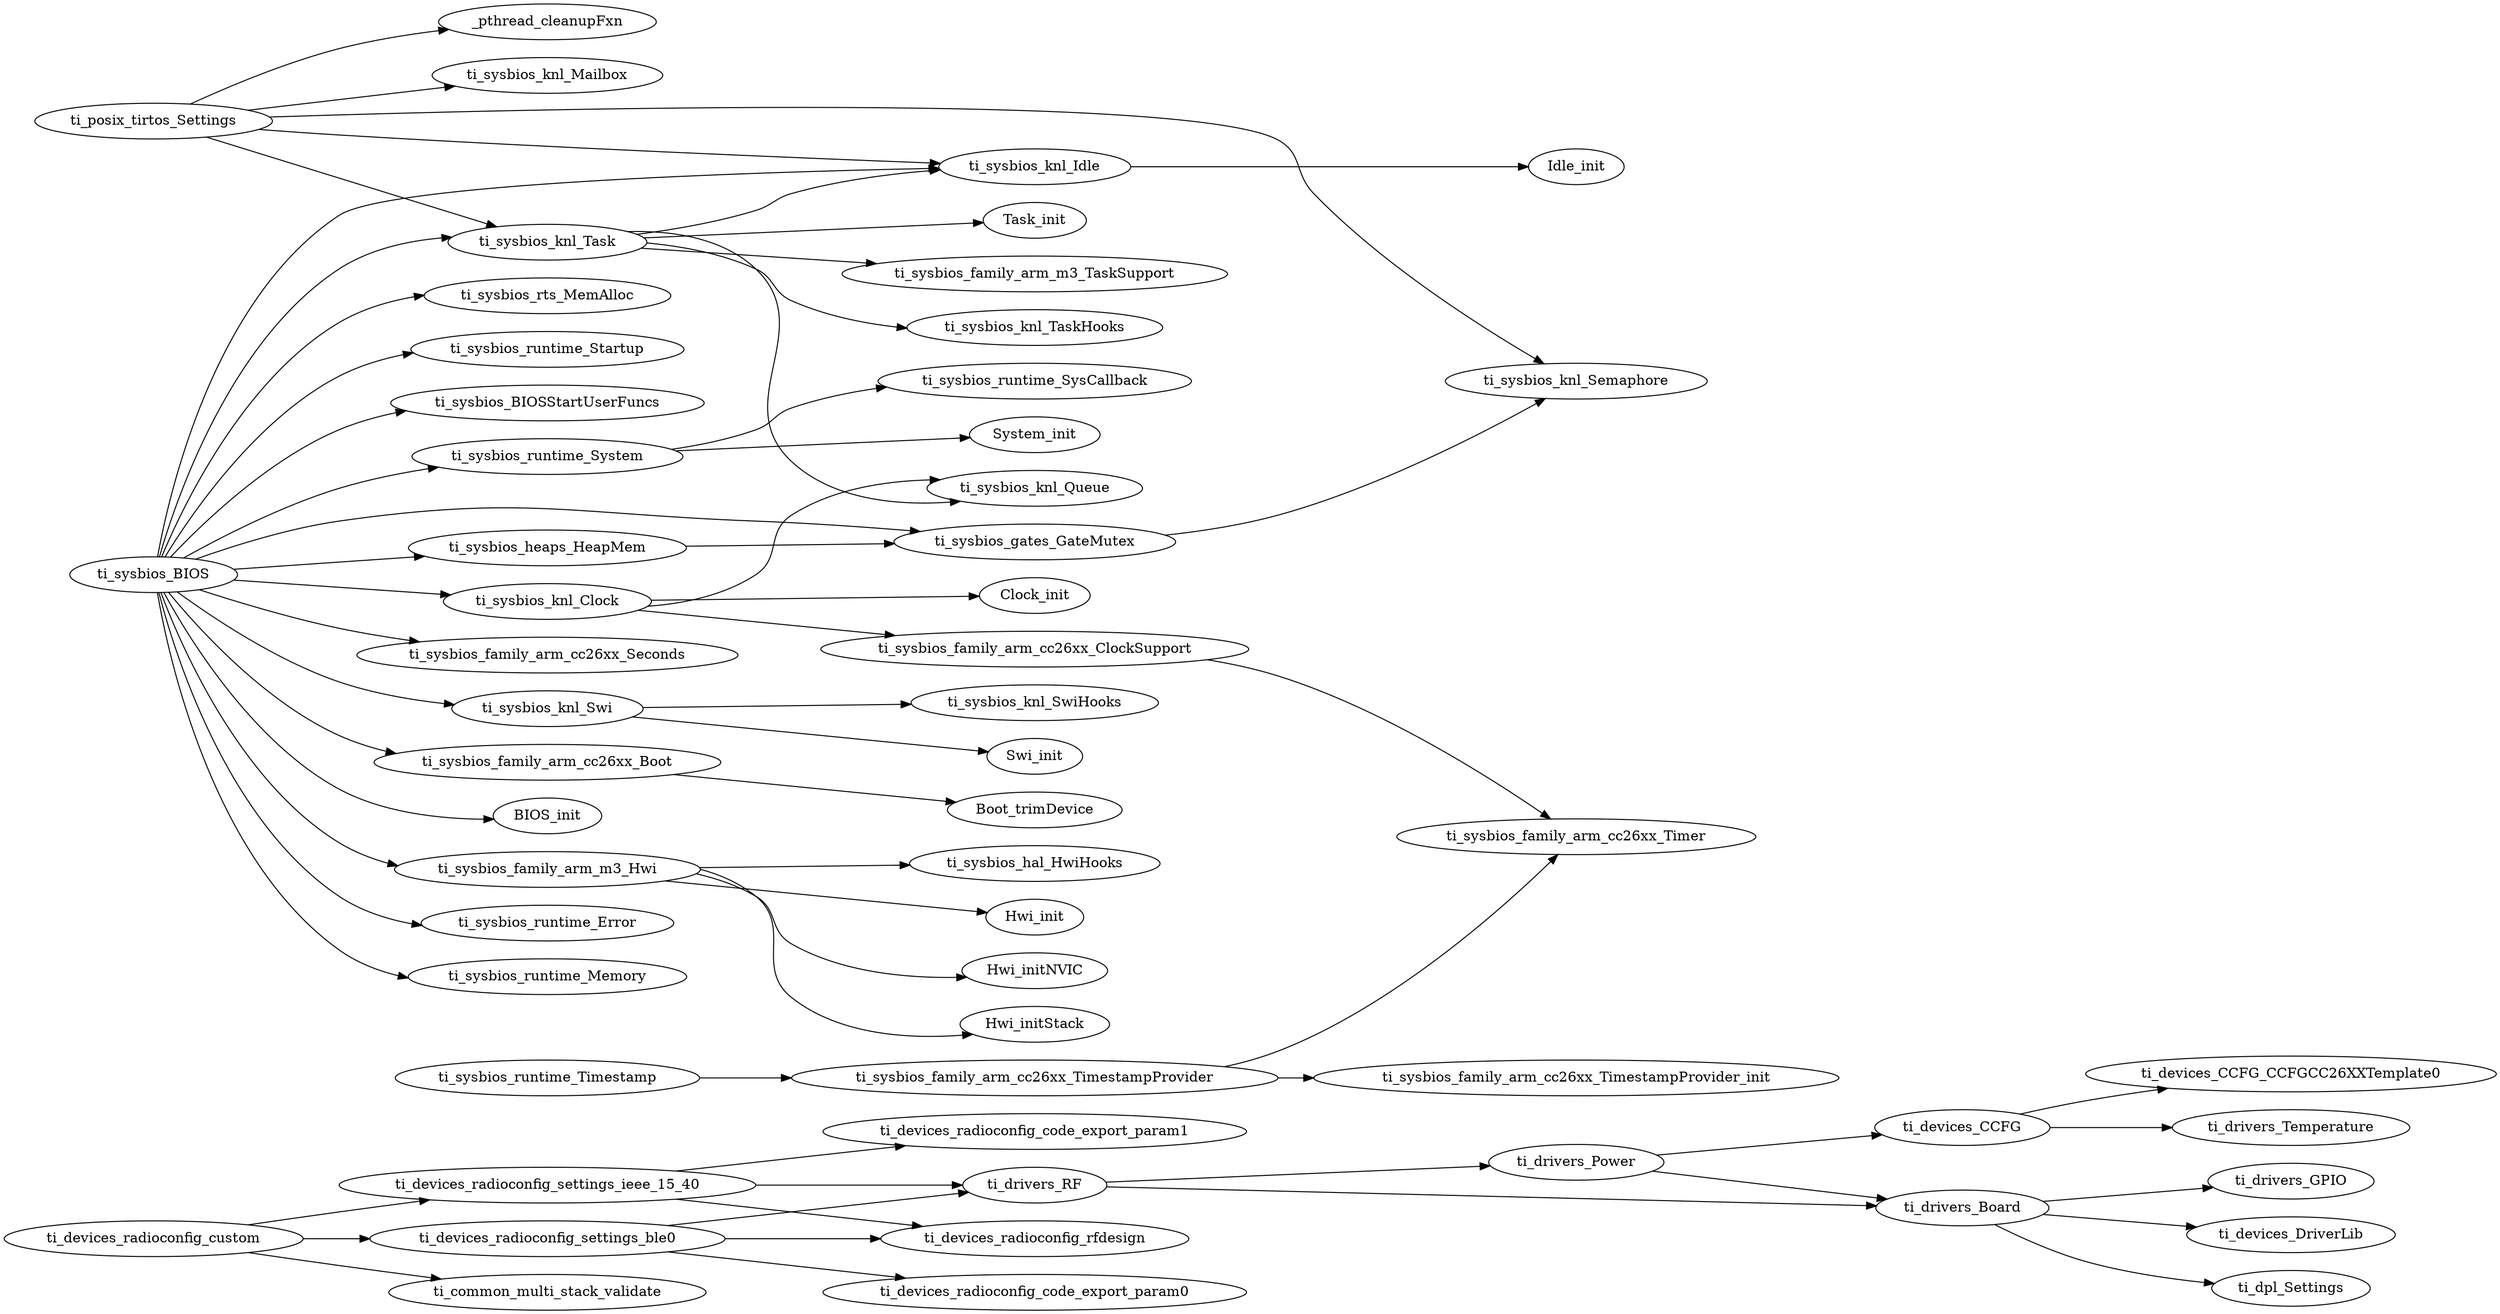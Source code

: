 digraph Model
{
    graph[rankdir=LR]

    // mod.$name=/ti/common/multi_stack_validate

    // mod.$name=/ti/devices/CCFG
    ti_devices_CCFG -> ti_drivers_Temperature
    ti_devices_CCFG -> ti_devices_CCFG_CCFGCC26XXTemplate0

    // mod.$name=/ti/devices/CCFG/CCFGCC26XXTemplate

    // mod.$name=/ti/devices/DriverLib

    // mod.$name=/ti/devices/radioconfig/code_export_param

    // mod.$name=/ti/devices/radioconfig/custom
    ti_devices_radioconfig_custom -> ti_common_multi_stack_validate
    ti_devices_radioconfig_custom -> ti_devices_radioconfig_settings_ble0
    ti_devices_radioconfig_custom -> ti_devices_radioconfig_settings_ieee_15_40

    // mod.$name=/ti/devices/radioconfig/rfdesign

    // mod.$name=/ti/devices/radioconfig/settings/ble
    ti_devices_radioconfig_settings_ble0 -> ti_drivers_RF
    ti_devices_radioconfig_settings_ble0 -> ti_devices_radioconfig_rfdesign
    ti_devices_radioconfig_settings_ble0 -> ti_devices_radioconfig_code_export_param0

    // mod.$name=/ti/devices/radioconfig/settings/ieee_15_4
    ti_devices_radioconfig_settings_ieee_15_40 -> ti_drivers_RF
    ti_devices_radioconfig_settings_ieee_15_40 -> ti_devices_radioconfig_rfdesign
    ti_devices_radioconfig_settings_ieee_15_40 -> ti_devices_radioconfig_code_export_param1

    // mod.$name=/ti/dpl/Settings

    // mod.$name=/ti/drivers/Board
    ti_drivers_Board -> ti_drivers_GPIO
    ti_drivers_Board -> ti_devices_DriverLib
    ti_drivers_Board -> ti_dpl_Settings

    // mod.$name=/ti/drivers/GPIO

    // mod.$name=/ti/drivers/Power
    ti_drivers_Power -> ti_devices_CCFG
    ti_drivers_Power -> ti_drivers_Board

    // mod.$name=/ti/drivers/RF
    ti_drivers_RF -> ti_drivers_Power
    ti_drivers_RF -> ti_drivers_Board

    // mod.$name=/ti/drivers/Temperature

    // mod.$name=/ti/posix/tirtos/Settings
    ti_posix_tirtos_Settings -> ti_sysbios_knl_Mailbox
    ti_posix_tirtos_Settings -> ti_sysbios_knl_Task
    ti_posix_tirtos_Settings -> ti_sysbios_knl_Semaphore
    ti_posix_tirtos_Settings -> ti_sysbios_knl_Idle
    ti_posix_tirtos_Settings -> _pthread_cleanupFxn

    // mod.$name=/ti/sysbios/BIOS
    ti_sysbios_BIOS -> ti_sysbios_knl_Idle
    ti_sysbios_BIOS -> ti_sysbios_runtime_Error
    ti_sysbios_BIOS -> ti_sysbios_runtime_Memory
    ti_sysbios_BIOS -> ti_sysbios_rts_MemAlloc
    ti_sysbios_BIOS -> ti_sysbios_runtime_System
    ti_sysbios_BIOS -> ti_sysbios_runtime_Startup
    ti_sysbios_BIOS -> ti_sysbios_BIOSStartUserFuncs
    ti_sysbios_BIOS -> ti_sysbios_knl_Clock
    ti_sysbios_BIOS -> ti_sysbios_knl_Task
    ti_sysbios_BIOS -> ti_sysbios_knl_Swi
    ti_sysbios_BIOS -> ti_sysbios_heaps_HeapMem
    ti_sysbios_BIOS -> ti_sysbios_gates_GateMutex
    ti_sysbios_BIOS -> ti_sysbios_family_arm_cc26xx_Seconds
    ti_sysbios_BIOS -> ti_sysbios_family_arm_cc26xx_Boot
    ti_sysbios_BIOS -> ti_sysbios_family_arm_m3_Hwi
    ti_sysbios_BIOS -> BIOS_init

    // mod.$name=/ti/sysbios/BIOSStartUserFuncs

    // mod.$name=/ti/sysbios/family/arm/cc26xx/Boot
    ti_sysbios_family_arm_cc26xx_Boot -> Boot_trimDevice

    // mod.$name=/ti/sysbios/family/arm/cc26xx/ClockSupport
    ti_sysbios_family_arm_cc26xx_ClockSupport -> ti_sysbios_family_arm_cc26xx_Timer

    // mod.$name=/ti/sysbios/family/arm/cc26xx/Seconds

    // mod.$name=/ti/sysbios/family/arm/cc26xx/Timer

    // mod.$name=/ti/sysbios/family/arm/cc26xx/TimestampProvider
    ti_sysbios_family_arm_cc26xx_TimestampProvider -> ti_sysbios_family_arm_cc26xx_Timer
    ti_sysbios_family_arm_cc26xx_TimestampProvider -> ti_sysbios_family_arm_cc26xx_TimestampProvider_init

    // mod.$name=/ti/sysbios/family/arm/m3/Hwi
    ti_sysbios_family_arm_m3_Hwi -> ti_sysbios_hal_HwiHooks
    ti_sysbios_family_arm_m3_Hwi -> Hwi_init
    ti_sysbios_family_arm_m3_Hwi -> Hwi_initNVIC
    ti_sysbios_family_arm_m3_Hwi -> Hwi_initStack

    // mod.$name=/ti/sysbios/family/arm/m3/TaskSupport

    // mod.$name=/ti/sysbios/gates/GateMutex
    ti_sysbios_gates_GateMutex -> ti_sysbios_knl_Semaphore

    // mod.$name=/ti/sysbios/hal/HwiHooks

    // mod.$name=/ti/sysbios/heaps/HeapMem
    ti_sysbios_heaps_HeapMem -> ti_sysbios_gates_GateMutex

    // mod.$name=/ti/sysbios/knl/Clock
    ti_sysbios_knl_Clock -> ti_sysbios_family_arm_cc26xx_ClockSupport
    ti_sysbios_knl_Clock -> ti_sysbios_knl_Queue
    ti_sysbios_knl_Clock -> Clock_init

    // mod.$name=/ti/sysbios/knl/Event

    // mod.$name=/ti/sysbios/knl/Idle
    ti_sysbios_knl_Idle -> Idle_init

    // mod.$name=/ti/sysbios/knl/Mailbox

    // mod.$name=/ti/sysbios/knl/Queue

    // mod.$name=/ti/sysbios/knl/Semaphore

    // mod.$name=/ti/sysbios/knl/Swi
    ti_sysbios_knl_Swi -> ti_sysbios_knl_SwiHooks
    ti_sysbios_knl_Swi -> Swi_init

    // mod.$name=/ti/sysbios/knl/SwiHooks

    // mod.$name=/ti/sysbios/knl/Task
    ti_sysbios_knl_Task -> ti_sysbios_knl_Idle
    ti_sysbios_knl_Task -> ti_sysbios_family_arm_m3_TaskSupport
    ti_sysbios_knl_Task -> ti_sysbios_knl_TaskHooks
    ti_sysbios_knl_Task -> ti_sysbios_knl_Queue
    ti_sysbios_knl_Task -> Task_init

    // mod.$name=/ti/sysbios/knl/TaskHooks

    // mod.$name=/ti/sysbios/rts/MemAlloc

    // mod.$name=/ti/sysbios/runtime/Error

    // mod.$name=/ti/sysbios/runtime/Memory

    // mod.$name=/ti/sysbios/runtime/Startup

    // mod.$name=/ti/sysbios/runtime/SysCallback

    // mod.$name=/ti/sysbios/runtime/System
    ti_sysbios_runtime_System -> ti_sysbios_runtime_SysCallback
    ti_sysbios_runtime_System -> System_init

    // mod.$name=/ti/sysbios/runtime/Timestamp
    ti_sysbios_runtime_Timestamp -> ti_sysbios_family_arm_cc26xx_TimestampProvider
}
